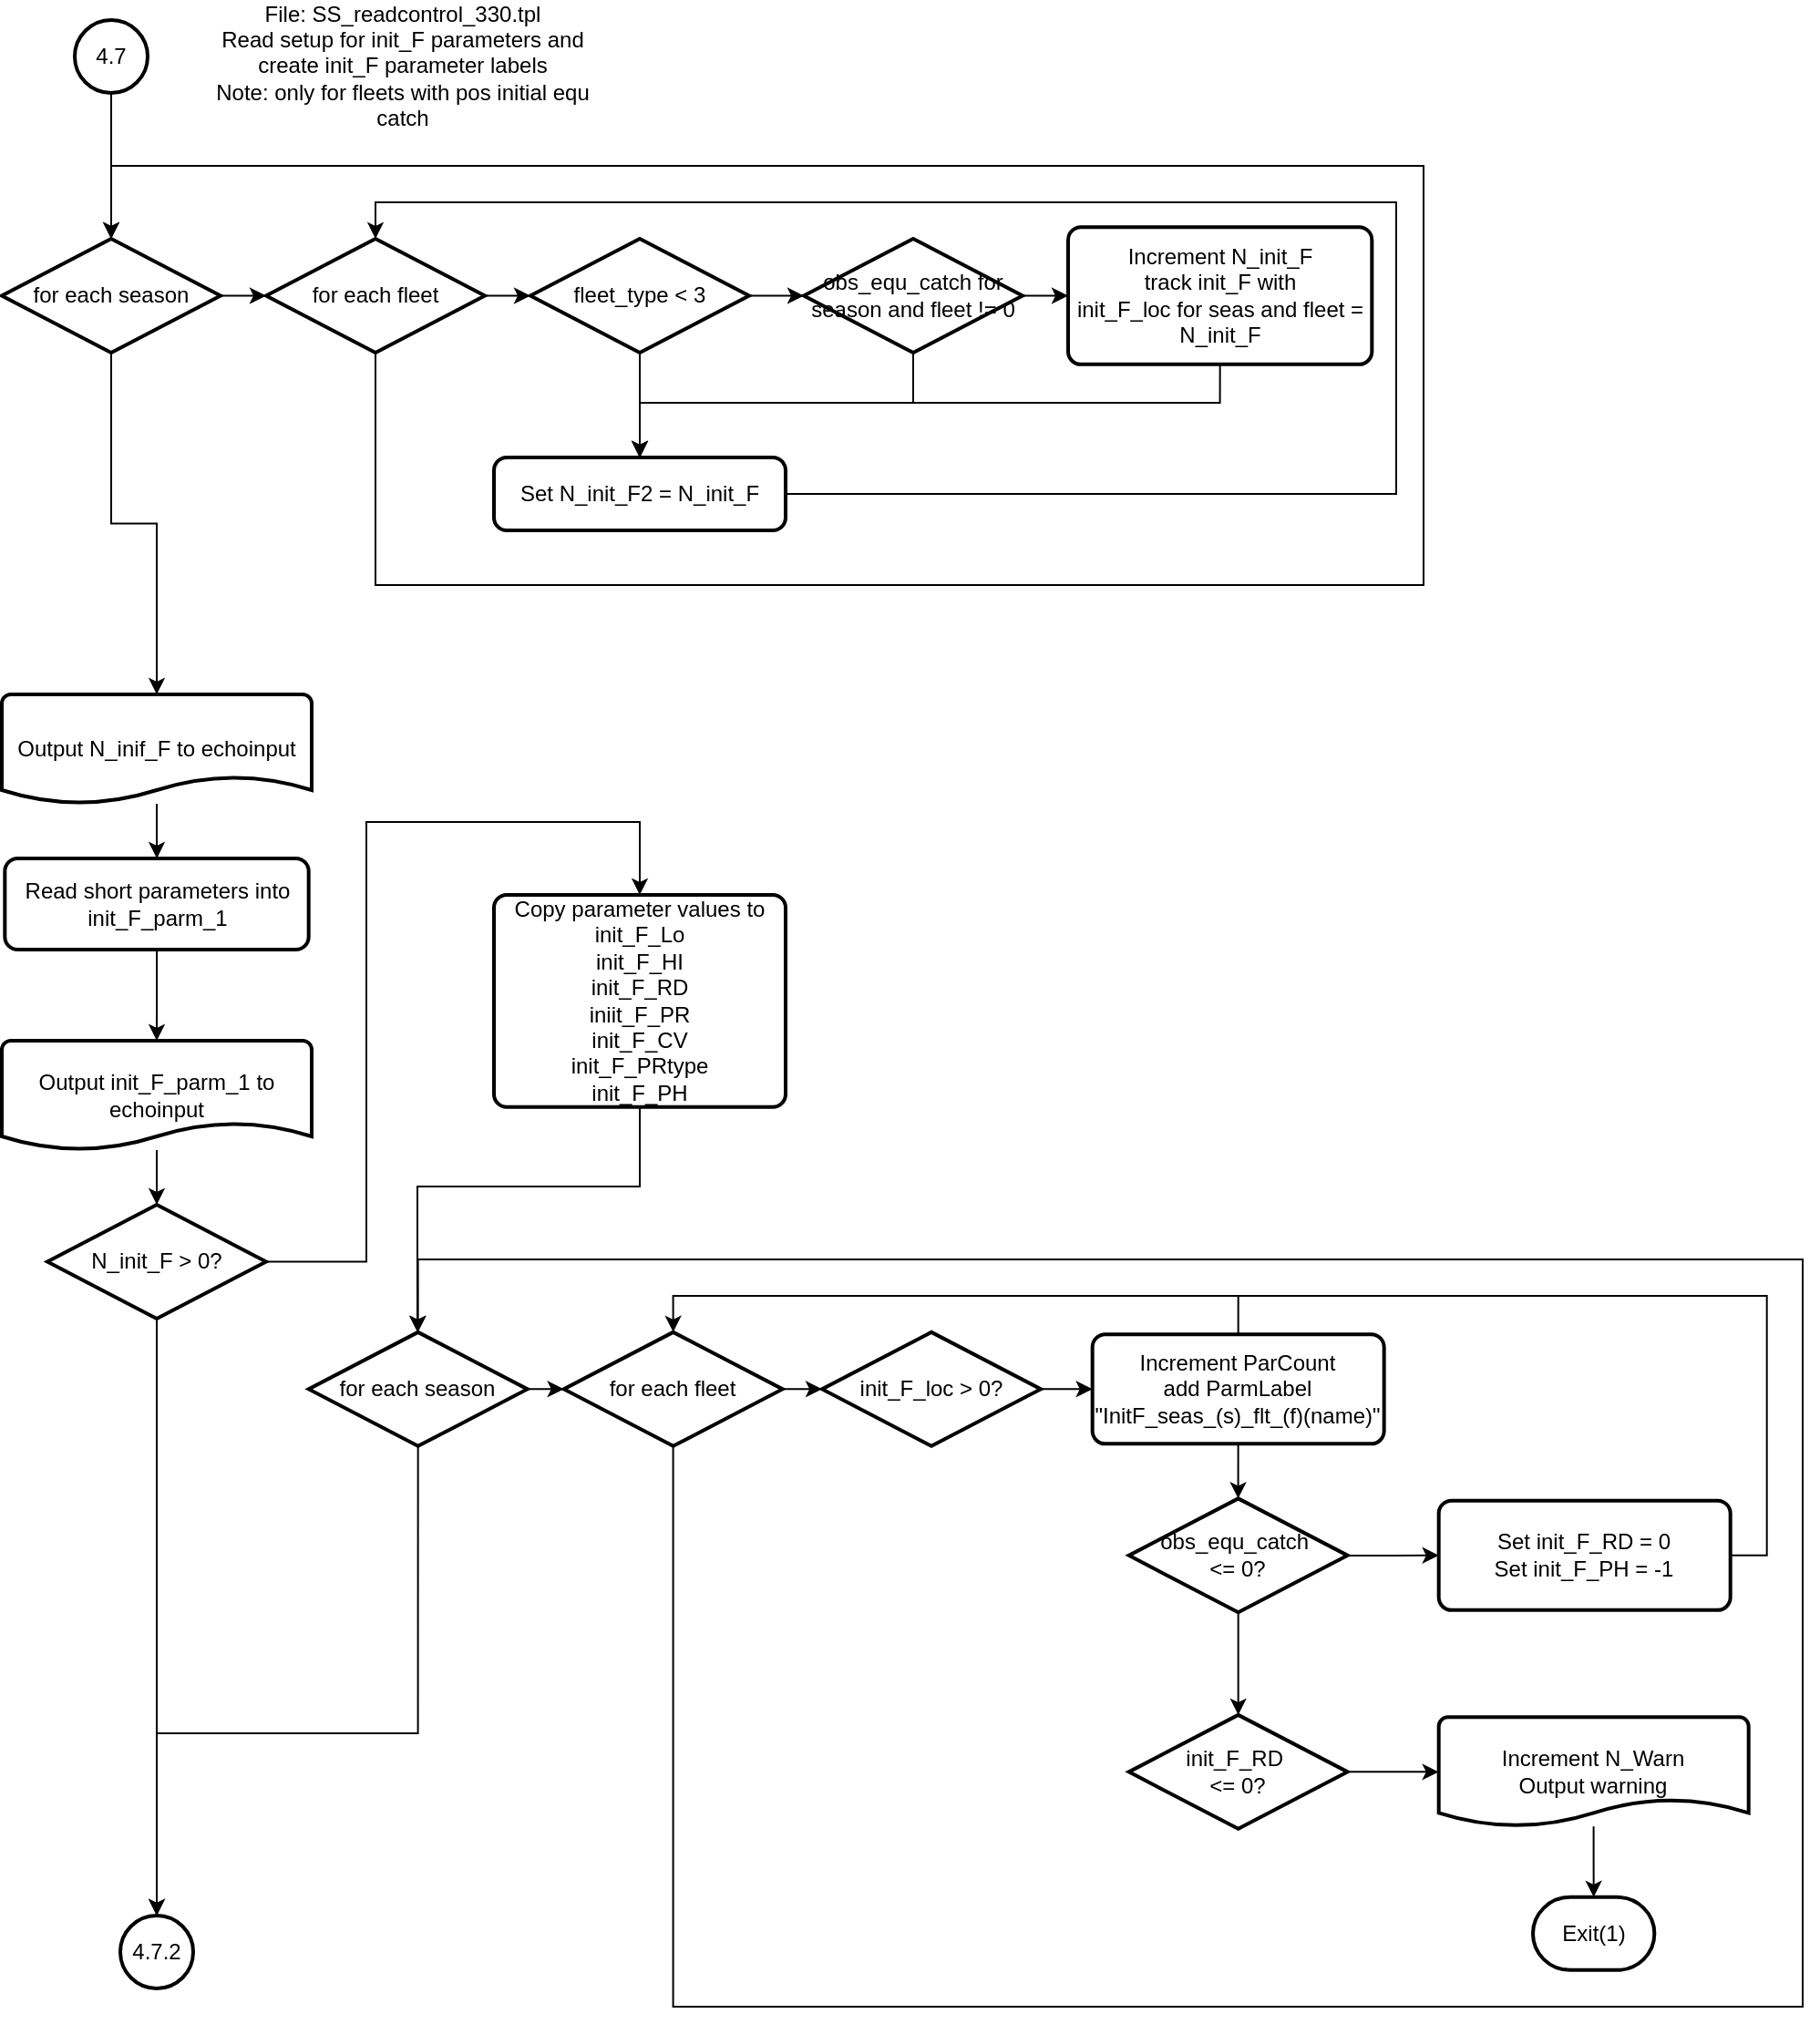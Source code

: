 <mxfile version="13.9.9" type="device"><diagram id="C5RBs43oDa-KdzZeNtuy" name="Page-1"><mxGraphModel dx="1810" dy="2279" grid="1" gridSize="10" guides="1" tooltips="1" connect="1" arrows="1" fold="1" page="1" pageScale="1" pageWidth="827" pageHeight="1169" math="0" shadow="0"><root><mxCell id="WIyWlLk6GJQsqaUBKTNV-0"/><mxCell id="WIyWlLk6GJQsqaUBKTNV-1" parent="WIyWlLk6GJQsqaUBKTNV-0"/><mxCell id="ME4IVTmf7L-iavsytxhI-0" style="edgeStyle=orthogonalEdgeStyle;rounded=0;orthogonalLoop=1;jettySize=auto;html=1;" edge="1" parent="WIyWlLk6GJQsqaUBKTNV-1" source="ME4IVTmf7L-iavsytxhI-1" target="ME4IVTmf7L-iavsytxhI-10"><mxGeometry relative="1" as="geometry"><mxPoint x="90" y="-1010" as="targetPoint"/><mxPoint x="90" y="-1050" as="sourcePoint"/></mxGeometry></mxCell><mxCell id="ME4IVTmf7L-iavsytxhI-1" value="4.7" style="strokeWidth=2;html=1;shape=mxgraph.flowchart.start_2;whiteSpace=wrap;" vertex="1" parent="WIyWlLk6GJQsqaUBKTNV-1"><mxGeometry x="70" y="-1110" width="40" height="40" as="geometry"/></mxCell><mxCell id="ME4IVTmf7L-iavsytxhI-2" value="File: SS_readcontrol_330.tpl&lt;br&gt;Read setup for init_F parameters and create init_F parameter labels&lt;br&gt;Note: only for fleets with pos initial equ catch" style="text;html=1;strokeColor=none;fillColor=none;align=center;verticalAlign=middle;whiteSpace=wrap;rounded=0;" vertex="1" parent="WIyWlLk6GJQsqaUBKTNV-1"><mxGeometry x="140" y="-1110" width="220" height="50" as="geometry"/></mxCell><mxCell id="ME4IVTmf7L-iavsytxhI-9" value="" style="edgeStyle=orthogonalEdgeStyle;rounded=0;orthogonalLoop=1;jettySize=auto;html=1;" edge="1" parent="WIyWlLk6GJQsqaUBKTNV-1" source="ME4IVTmf7L-iavsytxhI-10" target="ME4IVTmf7L-iavsytxhI-32"><mxGeometry relative="1" as="geometry"><mxPoint x="90" y="-740" as="targetPoint"/></mxGeometry></mxCell><mxCell id="ME4IVTmf7L-iavsytxhI-21" value="" style="edgeStyle=orthogonalEdgeStyle;rounded=0;orthogonalLoop=1;jettySize=auto;html=1;" edge="1" parent="WIyWlLk6GJQsqaUBKTNV-1" source="ME4IVTmf7L-iavsytxhI-10" target="ME4IVTmf7L-iavsytxhI-20"><mxGeometry relative="1" as="geometry"/></mxCell><mxCell id="ME4IVTmf7L-iavsytxhI-10" value="for each season" style="strokeWidth=2;html=1;shape=mxgraph.flowchart.decision;whiteSpace=wrap;" vertex="1" parent="WIyWlLk6GJQsqaUBKTNV-1"><mxGeometry x="30" y="-990" width="120" height="62.5" as="geometry"/></mxCell><mxCell id="ME4IVTmf7L-iavsytxhI-30" style="edgeStyle=orthogonalEdgeStyle;rounded=0;orthogonalLoop=1;jettySize=auto;html=1;" edge="1" parent="WIyWlLk6GJQsqaUBKTNV-1" source="ME4IVTmf7L-iavsytxhI-12" target="ME4IVTmf7L-iavsytxhI-20"><mxGeometry relative="1" as="geometry"><mxPoint x="795" y="-1020" as="targetPoint"/><Array as="points"><mxPoint x="795" y="-850"/><mxPoint x="795" y="-1010"/><mxPoint x="235" y="-1010"/></Array></mxGeometry></mxCell><mxCell id="ME4IVTmf7L-iavsytxhI-12" value="Set N_init_F2 = N_init_F" style="rounded=1;whiteSpace=wrap;html=1;absoluteArcSize=1;arcSize=14;strokeWidth=2;" vertex="1" parent="WIyWlLk6GJQsqaUBKTNV-1"><mxGeometry x="300" y="-870" width="160" height="40" as="geometry"/></mxCell><mxCell id="ME4IVTmf7L-iavsytxhI-29" style="edgeStyle=orthogonalEdgeStyle;rounded=0;orthogonalLoop=1;jettySize=auto;html=1;exitX=0.5;exitY=1;exitDx=0;exitDy=0;entryX=0.5;entryY=0;entryDx=0;entryDy=0;" edge="1" parent="WIyWlLk6GJQsqaUBKTNV-1" source="ME4IVTmf7L-iavsytxhI-18" target="ME4IVTmf7L-iavsytxhI-12"><mxGeometry relative="1" as="geometry"><Array as="points"><mxPoint x="698" y="-900"/><mxPoint x="380" y="-900"/></Array></mxGeometry></mxCell><mxCell id="ME4IVTmf7L-iavsytxhI-18" value="Increment N_init_F&lt;br&gt;track init_F with&lt;br&gt;init_F_loc for seas and fleet = N_init_F" style="rounded=1;whiteSpace=wrap;html=1;absoluteArcSize=1;arcSize=14;strokeWidth=2;" vertex="1" parent="WIyWlLk6GJQsqaUBKTNV-1"><mxGeometry x="615" y="-996.4" width="166.67" height="75.31" as="geometry"/></mxCell><mxCell id="ME4IVTmf7L-iavsytxhI-19" value="Exit(1)" style="strokeWidth=2;html=1;shape=mxgraph.flowchart.terminator;whiteSpace=wrap;" vertex="1" parent="WIyWlLk6GJQsqaUBKTNV-1"><mxGeometry x="870" y="-80.07" width="66.67" height="40" as="geometry"/></mxCell><mxCell id="ME4IVTmf7L-iavsytxhI-23" value="" style="edgeStyle=orthogonalEdgeStyle;rounded=0;orthogonalLoop=1;jettySize=auto;html=1;" edge="1" parent="WIyWlLk6GJQsqaUBKTNV-1" source="ME4IVTmf7L-iavsytxhI-20" target="ME4IVTmf7L-iavsytxhI-22"><mxGeometry relative="1" as="geometry"/></mxCell><mxCell id="ME4IVTmf7L-iavsytxhI-31" style="edgeStyle=orthogonalEdgeStyle;rounded=0;orthogonalLoop=1;jettySize=auto;html=1;entryX=0.5;entryY=0;entryDx=0;entryDy=0;entryPerimeter=0;" edge="1" parent="WIyWlLk6GJQsqaUBKTNV-1" source="ME4IVTmf7L-iavsytxhI-20" target="ME4IVTmf7L-iavsytxhI-10"><mxGeometry relative="1" as="geometry"><Array as="points"><mxPoint x="235" y="-800"/><mxPoint x="810" y="-800"/><mxPoint x="810" y="-1030"/><mxPoint x="90" y="-1030"/></Array></mxGeometry></mxCell><mxCell id="ME4IVTmf7L-iavsytxhI-20" value="for each fleet" style="strokeWidth=2;html=1;shape=mxgraph.flowchart.decision;whiteSpace=wrap;" vertex="1" parent="WIyWlLk6GJQsqaUBKTNV-1"><mxGeometry x="175" y="-990" width="120" height="62.5" as="geometry"/></mxCell><mxCell id="ME4IVTmf7L-iavsytxhI-25" value="" style="edgeStyle=orthogonalEdgeStyle;rounded=0;orthogonalLoop=1;jettySize=auto;html=1;" edge="1" parent="WIyWlLk6GJQsqaUBKTNV-1" source="ME4IVTmf7L-iavsytxhI-22" target="ME4IVTmf7L-iavsytxhI-24"><mxGeometry relative="1" as="geometry"/></mxCell><mxCell id="ME4IVTmf7L-iavsytxhI-27" value="" style="edgeStyle=orthogonalEdgeStyle;rounded=0;orthogonalLoop=1;jettySize=auto;html=1;" edge="1" parent="WIyWlLk6GJQsqaUBKTNV-1" source="ME4IVTmf7L-iavsytxhI-22" target="ME4IVTmf7L-iavsytxhI-12"><mxGeometry relative="1" as="geometry"/></mxCell><mxCell id="ME4IVTmf7L-iavsytxhI-22" value="fleet_type &amp;lt; 3" style="strokeWidth=2;html=1;shape=mxgraph.flowchart.decision;whiteSpace=wrap;" vertex="1" parent="WIyWlLk6GJQsqaUBKTNV-1"><mxGeometry x="320" y="-990" width="120" height="62.5" as="geometry"/></mxCell><mxCell id="ME4IVTmf7L-iavsytxhI-26" value="" style="edgeStyle=orthogonalEdgeStyle;rounded=0;orthogonalLoop=1;jettySize=auto;html=1;" edge="1" parent="WIyWlLk6GJQsqaUBKTNV-1" source="ME4IVTmf7L-iavsytxhI-24" target="ME4IVTmf7L-iavsytxhI-18"><mxGeometry relative="1" as="geometry"/></mxCell><mxCell id="ME4IVTmf7L-iavsytxhI-28" style="edgeStyle=orthogonalEdgeStyle;rounded=0;orthogonalLoop=1;jettySize=auto;html=1;exitX=0.5;exitY=1;exitDx=0;exitDy=0;exitPerimeter=0;entryX=0.5;entryY=0;entryDx=0;entryDy=0;" edge="1" parent="WIyWlLk6GJQsqaUBKTNV-1" source="ME4IVTmf7L-iavsytxhI-24" target="ME4IVTmf7L-iavsytxhI-12"><mxGeometry relative="1" as="geometry"><Array as="points"><mxPoint x="530" y="-900"/><mxPoint x="380" y="-900"/></Array></mxGeometry></mxCell><mxCell id="ME4IVTmf7L-iavsytxhI-24" value="obs_equ_catch for season and fleet != 0" style="strokeWidth=2;html=1;shape=mxgraph.flowchart.decision;whiteSpace=wrap;" vertex="1" parent="WIyWlLk6GJQsqaUBKTNV-1"><mxGeometry x="470" y="-990" width="120" height="62.5" as="geometry"/></mxCell><mxCell id="ME4IVTmf7L-iavsytxhI-35" value="" style="edgeStyle=orthogonalEdgeStyle;rounded=0;orthogonalLoop=1;jettySize=auto;html=1;" edge="1" parent="WIyWlLk6GJQsqaUBKTNV-1" source="ME4IVTmf7L-iavsytxhI-32" target="ME4IVTmf7L-iavsytxhI-33"><mxGeometry relative="1" as="geometry"/></mxCell><mxCell id="ME4IVTmf7L-iavsytxhI-32" value="Output N_inif_F to echoinput" style="strokeWidth=2;html=1;shape=mxgraph.flowchart.document2;whiteSpace=wrap;size=0.25;" vertex="1" parent="WIyWlLk6GJQsqaUBKTNV-1"><mxGeometry x="30" y="-740" width="170" height="60" as="geometry"/></mxCell><mxCell id="ME4IVTmf7L-iavsytxhI-36" value="" style="edgeStyle=orthogonalEdgeStyle;rounded=0;orthogonalLoop=1;jettySize=auto;html=1;" edge="1" parent="WIyWlLk6GJQsqaUBKTNV-1" source="ME4IVTmf7L-iavsytxhI-33" target="ME4IVTmf7L-iavsytxhI-34"><mxGeometry relative="1" as="geometry"/></mxCell><mxCell id="ME4IVTmf7L-iavsytxhI-33" value="Read short parameters into init_F_parm_1" style="rounded=1;whiteSpace=wrap;html=1;absoluteArcSize=1;arcSize=14;strokeWidth=2;" vertex="1" parent="WIyWlLk6GJQsqaUBKTNV-1"><mxGeometry x="31.67" y="-650" width="166.67" height="50" as="geometry"/></mxCell><mxCell id="ME4IVTmf7L-iavsytxhI-39" value="" style="edgeStyle=orthogonalEdgeStyle;rounded=0;orthogonalLoop=1;jettySize=auto;html=1;" edge="1" parent="WIyWlLk6GJQsqaUBKTNV-1" source="ME4IVTmf7L-iavsytxhI-34" target="ME4IVTmf7L-iavsytxhI-37"><mxGeometry relative="1" as="geometry"/></mxCell><mxCell id="ME4IVTmf7L-iavsytxhI-34" value="Output init_F_parm_1 to echoinput" style="strokeWidth=2;html=1;shape=mxgraph.flowchart.document2;whiteSpace=wrap;size=0.25;" vertex="1" parent="WIyWlLk6GJQsqaUBKTNV-1"><mxGeometry x="30" y="-550" width="170" height="60" as="geometry"/></mxCell><mxCell id="ME4IVTmf7L-iavsytxhI-40" value="" style="edgeStyle=orthogonalEdgeStyle;rounded=0;orthogonalLoop=1;jettySize=auto;html=1;" edge="1" parent="WIyWlLk6GJQsqaUBKTNV-1" source="ME4IVTmf7L-iavsytxhI-37" target="ME4IVTmf7L-iavsytxhI-38"><mxGeometry relative="1" as="geometry"><Array as="points"><mxPoint x="230" y="-429"/><mxPoint x="230" y="-670"/><mxPoint x="380" y="-670"/></Array></mxGeometry></mxCell><mxCell id="ME4IVTmf7L-iavsytxhI-64" style="edgeStyle=orthogonalEdgeStyle;rounded=0;orthogonalLoop=1;jettySize=auto;html=1;" edge="1" parent="WIyWlLk6GJQsqaUBKTNV-1" source="ME4IVTmf7L-iavsytxhI-37" target="ME4IVTmf7L-iavsytxhI-59"><mxGeometry relative="1" as="geometry"><mxPoint x="115" y="110" as="targetPoint"/></mxGeometry></mxCell><mxCell id="ME4IVTmf7L-iavsytxhI-37" value="N_init_F &amp;gt; 0?" style="strokeWidth=2;html=1;shape=mxgraph.flowchart.decision;whiteSpace=wrap;" vertex="1" parent="WIyWlLk6GJQsqaUBKTNV-1"><mxGeometry x="55" y="-460" width="120" height="62.5" as="geometry"/></mxCell><mxCell id="ME4IVTmf7L-iavsytxhI-47" value="" style="edgeStyle=orthogonalEdgeStyle;rounded=0;orthogonalLoop=1;jettySize=auto;html=1;" edge="1" parent="WIyWlLk6GJQsqaUBKTNV-1" source="ME4IVTmf7L-iavsytxhI-38" target="ME4IVTmf7L-iavsytxhI-42"><mxGeometry relative="1" as="geometry"><Array as="points"><mxPoint x="380" y="-470"/><mxPoint x="258" y="-470"/></Array></mxGeometry></mxCell><mxCell id="ME4IVTmf7L-iavsytxhI-38" value="Copy parameter values to init_F_Lo&lt;br&gt;init_F_HI&lt;br&gt;init_F_RD&lt;br&gt;iniit_F_PR&lt;br&gt;init_F_CV&lt;br&gt;init_F_PRtype&lt;br&gt;init_F_PH" style="rounded=1;whiteSpace=wrap;html=1;absoluteArcSize=1;arcSize=14;strokeWidth=2;" vertex="1" parent="WIyWlLk6GJQsqaUBKTNV-1"><mxGeometry x="300" y="-630" width="160" height="116.4" as="geometry"/></mxCell><mxCell id="ME4IVTmf7L-iavsytxhI-41" value="" style="edgeStyle=orthogonalEdgeStyle;rounded=0;orthogonalLoop=1;jettySize=auto;html=1;" edge="1" source="ME4IVTmf7L-iavsytxhI-42" target="ME4IVTmf7L-iavsytxhI-44" parent="WIyWlLk6GJQsqaUBKTNV-1"><mxGeometry relative="1" as="geometry"/></mxCell><mxCell id="ME4IVTmf7L-iavsytxhI-63" style="edgeStyle=orthogonalEdgeStyle;rounded=0;orthogonalLoop=1;jettySize=auto;html=1;exitX=0.5;exitY=1;exitDx=0;exitDy=0;exitPerimeter=0;" edge="1" parent="WIyWlLk6GJQsqaUBKTNV-1" source="ME4IVTmf7L-iavsytxhI-42" target="ME4IVTmf7L-iavsytxhI-59"><mxGeometry relative="1" as="geometry"><Array as="points"><mxPoint x="258" y="-170"/><mxPoint x="115" y="-170"/></Array></mxGeometry></mxCell><mxCell id="ME4IVTmf7L-iavsytxhI-42" value="for each season" style="strokeWidth=2;html=1;shape=mxgraph.flowchart.decision;whiteSpace=wrap;" vertex="1" parent="WIyWlLk6GJQsqaUBKTNV-1"><mxGeometry x="198.34" y="-390.07" width="120" height="62.5" as="geometry"/></mxCell><mxCell id="ME4IVTmf7L-iavsytxhI-43" value="" style="edgeStyle=orthogonalEdgeStyle;rounded=0;orthogonalLoop=1;jettySize=auto;html=1;" edge="1" source="ME4IVTmf7L-iavsytxhI-44" target="ME4IVTmf7L-iavsytxhI-46" parent="WIyWlLk6GJQsqaUBKTNV-1"><mxGeometry relative="1" as="geometry"/></mxCell><mxCell id="ME4IVTmf7L-iavsytxhI-61" style="edgeStyle=orthogonalEdgeStyle;rounded=0;orthogonalLoop=1;jettySize=auto;html=1;entryX=0.5;entryY=0;entryDx=0;entryDy=0;entryPerimeter=0;" edge="1" parent="WIyWlLk6GJQsqaUBKTNV-1" source="ME4IVTmf7L-iavsytxhI-44" target="ME4IVTmf7L-iavsytxhI-42"><mxGeometry relative="1" as="geometry"><mxPoint x="1048.34" y="-70.07" as="targetPoint"/><Array as="points"><mxPoint x="398" y="-20"/><mxPoint x="1018" y="-20"/><mxPoint x="1018" y="-430"/><mxPoint x="258" y="-430"/></Array></mxGeometry></mxCell><mxCell id="ME4IVTmf7L-iavsytxhI-44" value="for each fleet" style="strokeWidth=2;html=1;shape=mxgraph.flowchart.decision;whiteSpace=wrap;" vertex="1" parent="WIyWlLk6GJQsqaUBKTNV-1"><mxGeometry x="338.34" y="-390.07" width="120" height="62.5" as="geometry"/></mxCell><mxCell id="ME4IVTmf7L-iavsytxhI-49" value="" style="edgeStyle=orthogonalEdgeStyle;rounded=0;orthogonalLoop=1;jettySize=auto;html=1;" edge="1" parent="WIyWlLk6GJQsqaUBKTNV-1" source="ME4IVTmf7L-iavsytxhI-46" target="ME4IVTmf7L-iavsytxhI-48"><mxGeometry relative="1" as="geometry"><Array as="points"><mxPoint x="608.34" y="-359.07"/><mxPoint x="608.34" y="-359.07"/></Array></mxGeometry></mxCell><mxCell id="ME4IVTmf7L-iavsytxhI-46" value="init_F_loc &amp;gt; 0?" style="strokeWidth=2;html=1;shape=mxgraph.flowchart.decision;whiteSpace=wrap;" vertex="1" parent="WIyWlLk6GJQsqaUBKTNV-1"><mxGeometry x="480.01" y="-390.07" width="120" height="62.5" as="geometry"/></mxCell><mxCell id="ME4IVTmf7L-iavsytxhI-57" value="" style="edgeStyle=orthogonalEdgeStyle;rounded=0;orthogonalLoop=1;jettySize=auto;html=1;exitX=0.5;exitY=-0.354;exitDx=0;exitDy=0;exitPerimeter=0;" edge="1" parent="WIyWlLk6GJQsqaUBKTNV-1" source="ME4IVTmf7L-iavsytxhI-48" target="ME4IVTmf7L-iavsytxhI-50"><mxGeometry relative="1" as="geometry"/></mxCell><mxCell id="ME4IVTmf7L-iavsytxhI-48" value="Increment ParCount&lt;br&gt;add ParmLabel &quot;InitF_seas_(s)_flt_(f)(name)&quot;" style="rounded=1;whiteSpace=wrap;html=1;absoluteArcSize=1;arcSize=14;strokeWidth=2;" vertex="1" parent="WIyWlLk6GJQsqaUBKTNV-1"><mxGeometry x="628.34" y="-388.82" width="160" height="60" as="geometry"/></mxCell><mxCell id="ME4IVTmf7L-iavsytxhI-56" value="" style="edgeStyle=orthogonalEdgeStyle;rounded=0;orthogonalLoop=1;jettySize=auto;html=1;" edge="1" parent="WIyWlLk6GJQsqaUBKTNV-1" source="ME4IVTmf7L-iavsytxhI-50" target="ME4IVTmf7L-iavsytxhI-51"><mxGeometry relative="1" as="geometry"/></mxCell><mxCell id="ME4IVTmf7L-iavsytxhI-58" value="" style="edgeStyle=orthogonalEdgeStyle;rounded=0;orthogonalLoop=1;jettySize=auto;html=1;" edge="1" parent="WIyWlLk6GJQsqaUBKTNV-1" source="ME4IVTmf7L-iavsytxhI-50" target="ME4IVTmf7L-iavsytxhI-52"><mxGeometry relative="1" as="geometry"/></mxCell><mxCell id="ME4IVTmf7L-iavsytxhI-50" value="obs_equ_catch&amp;nbsp;&lt;br&gt;&amp;lt;= 0?" style="strokeWidth=2;html=1;shape=mxgraph.flowchart.decision;whiteSpace=wrap;" vertex="1" parent="WIyWlLk6GJQsqaUBKTNV-1"><mxGeometry x="648.34" y="-298.82" width="120" height="62.5" as="geometry"/></mxCell><mxCell id="ME4IVTmf7L-iavsytxhI-60" style="edgeStyle=orthogonalEdgeStyle;rounded=0;orthogonalLoop=1;jettySize=auto;html=1;entryX=0.5;entryY=0;entryDx=0;entryDy=0;entryPerimeter=0;" edge="1" parent="WIyWlLk6GJQsqaUBKTNV-1" source="ME4IVTmf7L-iavsytxhI-51" target="ME4IVTmf7L-iavsytxhI-44"><mxGeometry relative="1" as="geometry"><Array as="points"><mxPoint x="998.34" y="-267.07"/><mxPoint x="998.34" y="-410.07"/><mxPoint x="398.34" y="-410.07"/></Array></mxGeometry></mxCell><mxCell id="ME4IVTmf7L-iavsytxhI-51" value="Set init_F_RD = 0&lt;br&gt;Set init_F_PH = -1" style="rounded=1;whiteSpace=wrap;html=1;absoluteArcSize=1;arcSize=14;strokeWidth=2;" vertex="1" parent="WIyWlLk6GJQsqaUBKTNV-1"><mxGeometry x="818.34" y="-297.57" width="160" height="60" as="geometry"/></mxCell><mxCell id="ME4IVTmf7L-iavsytxhI-55" value="" style="edgeStyle=orthogonalEdgeStyle;rounded=0;orthogonalLoop=1;jettySize=auto;html=1;" edge="1" parent="WIyWlLk6GJQsqaUBKTNV-1" source="ME4IVTmf7L-iavsytxhI-52" target="ME4IVTmf7L-iavsytxhI-53"><mxGeometry relative="1" as="geometry"/></mxCell><mxCell id="ME4IVTmf7L-iavsytxhI-52" value="init_F_RD&amp;nbsp;&lt;br&gt;&amp;lt;= 0?" style="strokeWidth=2;html=1;shape=mxgraph.flowchart.decision;whiteSpace=wrap;" vertex="1" parent="WIyWlLk6GJQsqaUBKTNV-1"><mxGeometry x="648.34" y="-180.07" width="120" height="62.5" as="geometry"/></mxCell><mxCell id="ME4IVTmf7L-iavsytxhI-54" value="" style="edgeStyle=orthogonalEdgeStyle;rounded=0;orthogonalLoop=1;jettySize=auto;html=1;" edge="1" parent="WIyWlLk6GJQsqaUBKTNV-1" source="ME4IVTmf7L-iavsytxhI-53" target="ME4IVTmf7L-iavsytxhI-19"><mxGeometry relative="1" as="geometry"/></mxCell><mxCell id="ME4IVTmf7L-iavsytxhI-53" value="Increment N_Warn&lt;br&gt;Output warning" style="strokeWidth=2;html=1;shape=mxgraph.flowchart.document2;whiteSpace=wrap;size=0.25;" vertex="1" parent="WIyWlLk6GJQsqaUBKTNV-1"><mxGeometry x="818.34" y="-178.82" width="170" height="60" as="geometry"/></mxCell><mxCell id="ME4IVTmf7L-iavsytxhI-59" value="4.7.2" style="strokeWidth=2;html=1;shape=mxgraph.flowchart.start_2;whiteSpace=wrap;" vertex="1" parent="WIyWlLk6GJQsqaUBKTNV-1"><mxGeometry x="95" y="-70" width="40" height="40" as="geometry"/></mxCell></root></mxGraphModel></diagram></mxfile>